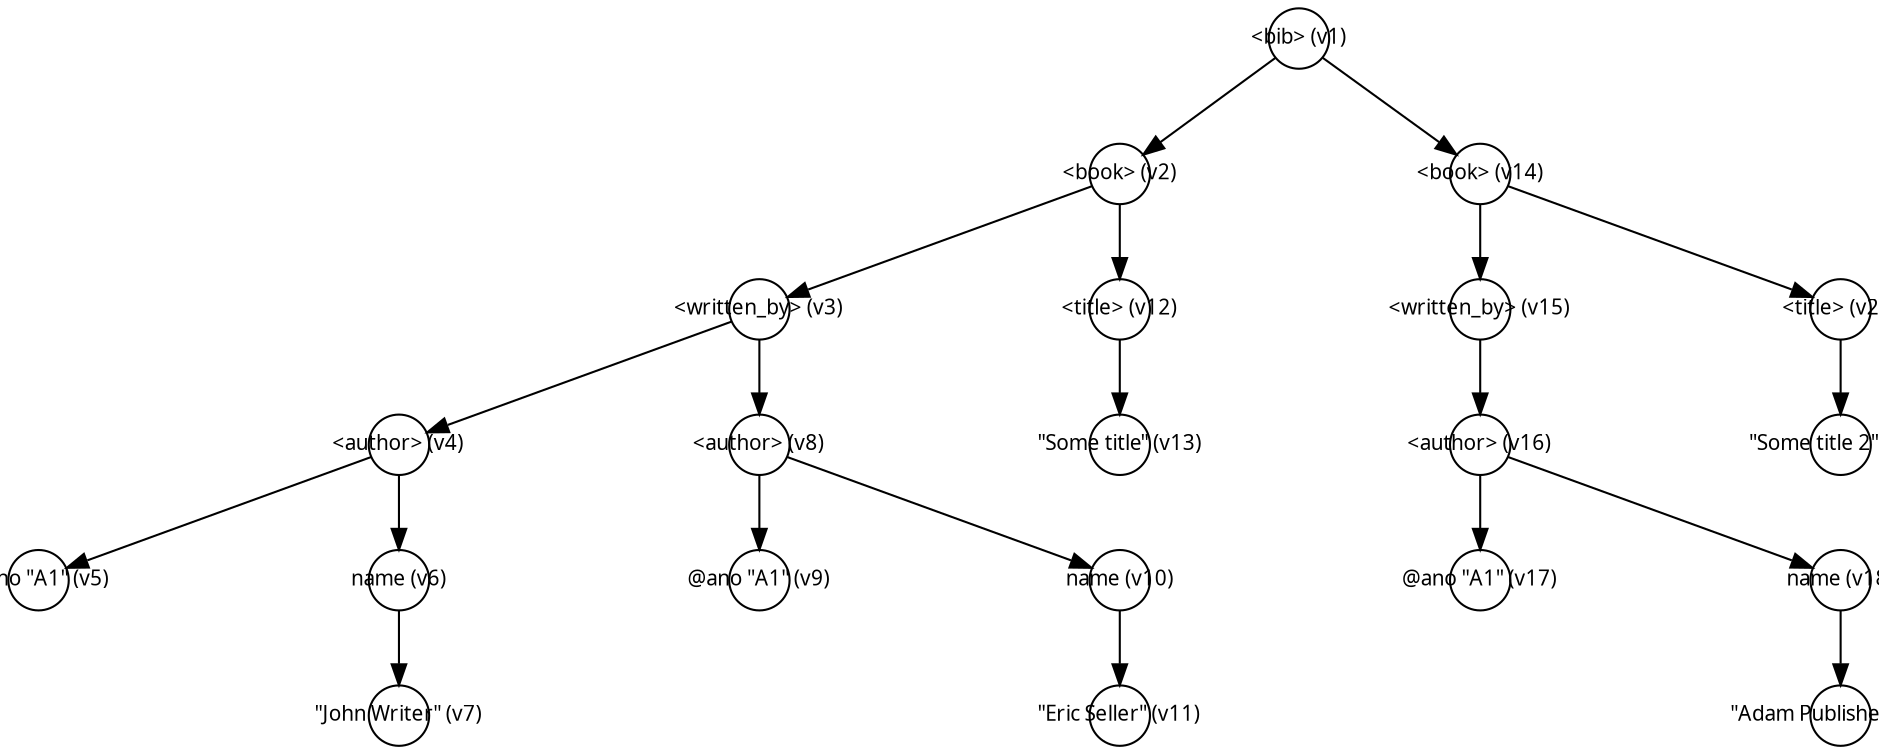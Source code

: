 digraph xml_tree_example {
	rankdir = TB;
    nodesep = 2;
	node [shape = circle, fixedsize = true, width = 0.4, fontname = "TeXGyrePagella-Regular", fontsize = 10];
	edge [fontname = "TeXGyrePagella-Regular", fontsize = 10];

{
	Root[label = "<bib> (v1)"];
}

{
	rank = same;
	book1[label = "<book> (v2)"];
	book2[label = "<book> (v14)"];
}

	Root -> book1;
	Root -> book2;
{
    rank = same;
	writtenby1[label = "<written_by> (v3)"];
	writtenby2[label = "<written_by> (v15)"];
    title1[label = "<title> (v12)"];
    title2[label = "<title> (v20)"];

}
    book1 -> writtenby1;
    book1 -> title1;

    book2 -> writtenby2;
    book2 -> title2;

{
    rank = same;
	author1[label = "<author> (v4)"];
    author2[label = "<author> (v8)"];
    titleValue1[label = "\"Some title\" (v13)"];
    author3[label = "<author> (v16)"];
    titleValue2[label = "\"Some title 2\" (v21)"];

}
    writtenby1 -> author1;
    writtenby1 -> author2;
    title1 -> titleValue1;

    writtenby2 -> author3;
    title2 -> titleValue2;

{
    rank = same;
    ano1[label = "@ano \"A1\" (v5)"];
    name1[label = "name (v6)"];
    ano2[label = "@ano \"A1\" (v9)"];
    name2[label = "name (v10)"];
    ano3[label = "@ano \"A1\" (v17)"];
    name3[label = "name (v18)"];

}
    author1 -> ano1;
    author1 -> name1;
    author2 -> ano2;
    author2 -> name2;
    author3 -> ano3;
    author3 -> name3;

    nameValue1[label = "\"John Writer\" (v7)"];
    nameValue2[label = "\"Eric Seller\" (v11)"];
    nameValue3[label = "\"Adam Publisher\" (v19)"];

    name1 -> nameValue1;
    name2 -> nameValue2;
    name3 -> nameValue3;


}
